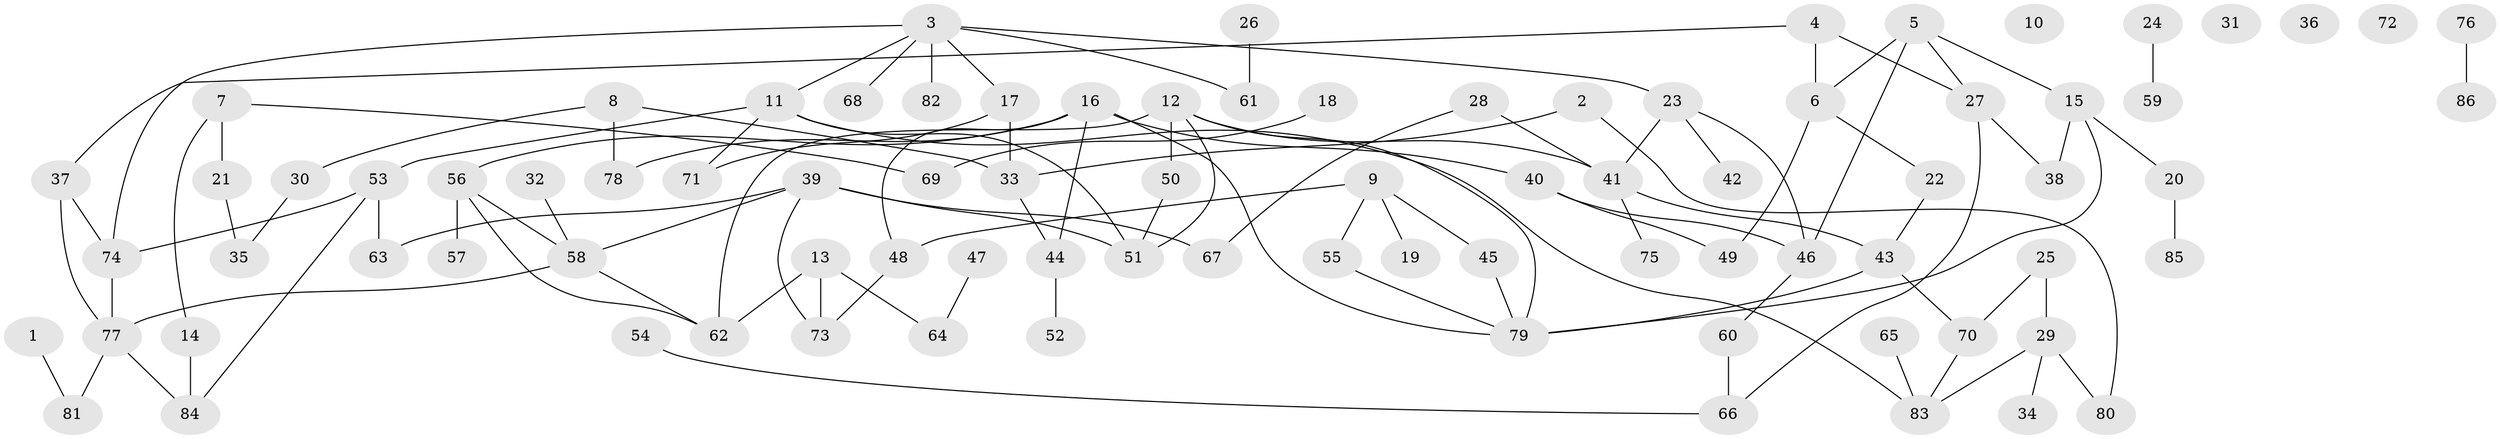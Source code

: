 // Generated by graph-tools (version 1.1) at 2025/25/03/09/25 03:25:18]
// undirected, 86 vertices, 110 edges
graph export_dot {
graph [start="1"]
  node [color=gray90,style=filled];
  1;
  2;
  3;
  4;
  5;
  6;
  7;
  8;
  9;
  10;
  11;
  12;
  13;
  14;
  15;
  16;
  17;
  18;
  19;
  20;
  21;
  22;
  23;
  24;
  25;
  26;
  27;
  28;
  29;
  30;
  31;
  32;
  33;
  34;
  35;
  36;
  37;
  38;
  39;
  40;
  41;
  42;
  43;
  44;
  45;
  46;
  47;
  48;
  49;
  50;
  51;
  52;
  53;
  54;
  55;
  56;
  57;
  58;
  59;
  60;
  61;
  62;
  63;
  64;
  65;
  66;
  67;
  68;
  69;
  70;
  71;
  72;
  73;
  74;
  75;
  76;
  77;
  78;
  79;
  80;
  81;
  82;
  83;
  84;
  85;
  86;
  1 -- 81;
  2 -- 33;
  2 -- 80;
  3 -- 11;
  3 -- 17;
  3 -- 23;
  3 -- 61;
  3 -- 68;
  3 -- 74;
  3 -- 82;
  4 -- 6;
  4 -- 27;
  4 -- 37;
  5 -- 6;
  5 -- 15;
  5 -- 27;
  5 -- 46;
  6 -- 22;
  6 -- 49;
  7 -- 14;
  7 -- 21;
  7 -- 69;
  8 -- 30;
  8 -- 33;
  8 -- 78;
  9 -- 19;
  9 -- 45;
  9 -- 48;
  9 -- 55;
  11 -- 51;
  11 -- 53;
  11 -- 71;
  11 -- 83;
  12 -- 41;
  12 -- 50;
  12 -- 51;
  12 -- 62;
  12 -- 79;
  13 -- 62;
  13 -- 64;
  13 -- 73;
  14 -- 84;
  15 -- 20;
  15 -- 38;
  15 -- 79;
  16 -- 40;
  16 -- 44;
  16 -- 48;
  16 -- 56;
  16 -- 78;
  16 -- 79;
  17 -- 33;
  17 -- 71;
  18 -- 69;
  20 -- 85;
  21 -- 35;
  22 -- 43;
  23 -- 41;
  23 -- 42;
  23 -- 46;
  24 -- 59;
  25 -- 29;
  25 -- 70;
  26 -- 61;
  27 -- 38;
  27 -- 66;
  28 -- 41;
  28 -- 67;
  29 -- 34;
  29 -- 80;
  29 -- 83;
  30 -- 35;
  32 -- 58;
  33 -- 44;
  37 -- 74;
  37 -- 77;
  39 -- 51;
  39 -- 58;
  39 -- 63;
  39 -- 67;
  39 -- 73;
  40 -- 46;
  40 -- 49;
  41 -- 43;
  41 -- 75;
  43 -- 70;
  43 -- 79;
  44 -- 52;
  45 -- 79;
  46 -- 60;
  47 -- 64;
  48 -- 73;
  50 -- 51;
  53 -- 63;
  53 -- 74;
  53 -- 84;
  54 -- 66;
  55 -- 79;
  56 -- 57;
  56 -- 58;
  56 -- 62;
  58 -- 62;
  58 -- 77;
  60 -- 66;
  65 -- 83;
  70 -- 83;
  74 -- 77;
  76 -- 86;
  77 -- 81;
  77 -- 84;
}
